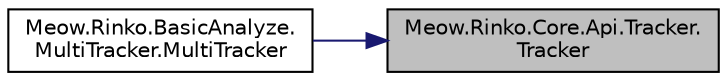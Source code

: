digraph "Meow.Rinko.Core.Api.Tracker.Tracker"
{
 // LATEX_PDF_SIZE
  edge [fontname="Helvetica",fontsize="10",labelfontname="Helvetica",labelfontsize="10"];
  node [fontname="Helvetica",fontsize="10",shape=record];
  rankdir="RL";
  Node1 [label="Meow.Rinko.Core.Api.Tracker.\lTracker",height=0.2,width=0.4,color="black", fillcolor="grey75", style="filled", fontcolor="black",tooltip="榜线高实例"];
  Node1 -> Node2 [dir="back",color="midnightblue",fontsize="10",style="solid",fontname="Helvetica"];
  Node2 [label="Meow.Rinko.BasicAnalyze.\lMultiTracker.MultiTracker",height=0.2,width=0.4,color="black", fillcolor="white", style="filled",URL="$classMeow_1_1Rinko_1_1BasicAnalyze_1_1MultiTracker.html#a40b6b5ac417bb97804d35aaa0ab6e679",tooltip="多功能榜线高度转换"];
}
